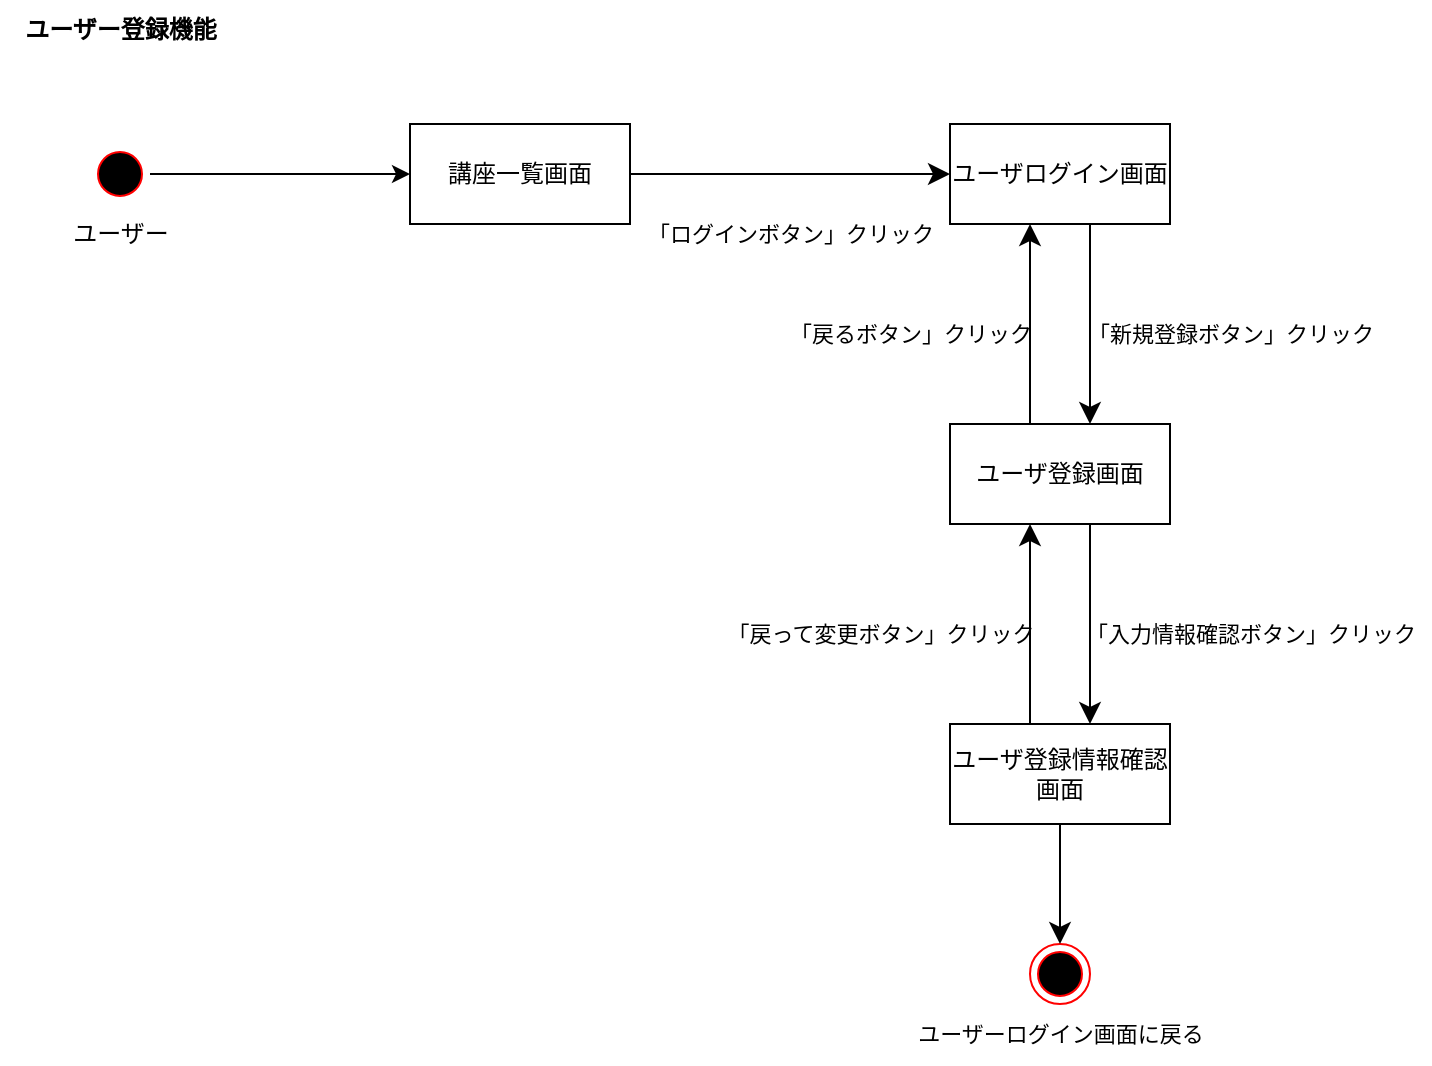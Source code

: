 <mxfile version="21.6.8" type="device">
  <diagram name="페이지-1" id="rm7KRm2pN6IDjV-6zRbD">
    <mxGraphModel dx="1396" dy="1618" grid="1" gridSize="10" guides="1" tooltips="1" connect="1" arrows="1" fold="1" page="0" pageScale="1" pageWidth="827" pageHeight="1169" math="0" shadow="0">
      <root>
        <mxCell id="0" />
        <mxCell id="1" parent="0" />
        <mxCell id="zOx3O6FkK7F3G0d4trwR-1" value="ユーザー登録機能" style="text;html=1;align=center;verticalAlign=middle;resizable=0;points=[];autosize=1;strokeColor=none;fillColor=none;fontSize=12;fontStyle=1" vertex="1" parent="1">
          <mxGeometry x="-225" y="-552" width="120" height="30" as="geometry" />
        </mxCell>
        <mxCell id="zOx3O6FkK7F3G0d4trwR-2" value="" style="ellipse;html=1;shape=endState;fillColor=#000000;strokeColor=#ff0000;fontSize=16;" vertex="1" parent="1">
          <mxGeometry x="290" y="-80" width="30" height="30" as="geometry" />
        </mxCell>
        <mxCell id="zOx3O6FkK7F3G0d4trwR-3" value="" style="ellipse;html=1;shape=startState;fillColor=#000000;strokeColor=#ff0000;fontSize=16;" vertex="1" parent="1">
          <mxGeometry x="-180" y="-480" width="30" height="30" as="geometry" />
        </mxCell>
        <mxCell id="zOx3O6FkK7F3G0d4trwR-4" value="" style="html=1;verticalAlign=bottom;endArrow=classic;strokeColor=#000000;rounded=0;fontSize=12;exitX=1;exitY=0.5;exitDx=0;exitDy=0;endFill=1;strokeWidth=1;" edge="1" source="zOx3O6FkK7F3G0d4trwR-3" parent="1" target="zOx3O6FkK7F3G0d4trwR-5">
          <mxGeometry relative="1" as="geometry">
            <mxPoint x="-175" y="-350" as="targetPoint" />
          </mxGeometry>
        </mxCell>
        <mxCell id="zOx3O6FkK7F3G0d4trwR-5" value="講座一覧画面" style="html=1;whiteSpace=wrap;fontSize=12;" vertex="1" parent="1">
          <mxGeometry x="-20" y="-490" width="110" height="50" as="geometry" />
        </mxCell>
        <mxCell id="zOx3O6FkK7F3G0d4trwR-6" value="ユーザ登録画面" style="html=1;whiteSpace=wrap;fontSize=12;" vertex="1" parent="1">
          <mxGeometry x="250" y="-340" width="110" height="50" as="geometry" />
        </mxCell>
        <mxCell id="zOx3O6FkK7F3G0d4trwR-8" value="ユーザー" style="text;html=1;align=center;verticalAlign=middle;resizable=0;points=[];autosize=1;strokeColor=none;fillColor=none;fontSize=12;" vertex="1" parent="1">
          <mxGeometry x="-200" y="-450" width="70" height="30" as="geometry" />
        </mxCell>
        <mxCell id="zOx3O6FkK7F3G0d4trwR-9" value="ユーザログイン画面" style="html=1;whiteSpace=wrap;fontSize=12;" vertex="1" parent="1">
          <mxGeometry x="250" y="-490" width="110" height="50" as="geometry" />
        </mxCell>
        <mxCell id="zOx3O6FkK7F3G0d4trwR-10" value="" style="endArrow=classic;html=1;rounded=0;fontSize=12;startSize=8;endSize=8;curved=1;exitX=1;exitY=0.5;exitDx=0;exitDy=0;entryX=0;entryY=0.5;entryDx=0;entryDy=0;" edge="1" parent="1" source="zOx3O6FkK7F3G0d4trwR-5" target="zOx3O6FkK7F3G0d4trwR-9">
          <mxGeometry width="50" height="50" relative="1" as="geometry">
            <mxPoint x="180" y="-370" as="sourcePoint" />
            <mxPoint x="230" y="-420" as="targetPoint" />
          </mxGeometry>
        </mxCell>
        <mxCell id="zOx3O6FkK7F3G0d4trwR-11" value="「ログインボタン」クリック" style="text;html=1;align=center;verticalAlign=middle;resizable=0;points=[];autosize=1;strokeColor=none;fillColor=none;fontSize=11;" vertex="1" parent="1">
          <mxGeometry x="90" y="-450" width="160" height="30" as="geometry" />
        </mxCell>
        <mxCell id="zOx3O6FkK7F3G0d4trwR-12" value="" style="endArrow=classic;html=1;rounded=0;fontSize=12;startSize=8;endSize=8;curved=1;entryX=0.25;entryY=1;entryDx=0;entryDy=0;exitX=0.25;exitY=0;exitDx=0;exitDy=0;" edge="1" parent="1">
          <mxGeometry width="50" height="50" relative="1" as="geometry">
            <mxPoint x="290" y="-340" as="sourcePoint" />
            <mxPoint x="290" y="-440" as="targetPoint" />
          </mxGeometry>
        </mxCell>
        <mxCell id="zOx3O6FkK7F3G0d4trwR-13" value="" style="endArrow=classic;html=1;rounded=0;fontSize=12;startSize=8;endSize=8;curved=1;exitX=0.75;exitY=1;exitDx=0;exitDy=0;entryX=0.75;entryY=0;entryDx=0;entryDy=0;" edge="1" parent="1">
          <mxGeometry width="50" height="50" relative="1" as="geometry">
            <mxPoint x="320" y="-440" as="sourcePoint" />
            <mxPoint x="320" y="-340" as="targetPoint" />
          </mxGeometry>
        </mxCell>
        <mxCell id="zOx3O6FkK7F3G0d4trwR-14" value="「戻るボタン」クリック" style="text;html=1;align=center;verticalAlign=middle;resizable=0;points=[];autosize=1;strokeColor=none;fillColor=none;fontSize=11;" vertex="1" parent="1">
          <mxGeometry x="160" y="-400" width="140" height="30" as="geometry" />
        </mxCell>
        <mxCell id="zOx3O6FkK7F3G0d4trwR-15" value="ユーザーログイン画面に戻る" style="text;html=1;align=center;verticalAlign=middle;resizable=0;points=[];autosize=1;strokeColor=none;fillColor=none;fontSize=11;" vertex="1" parent="1">
          <mxGeometry x="220" y="-50" width="170" height="30" as="geometry" />
        </mxCell>
        <mxCell id="zOx3O6FkK7F3G0d4trwR-16" value="「新規登録ボタン」クリック" style="text;html=1;align=center;verticalAlign=middle;resizable=0;points=[];autosize=1;strokeColor=none;fillColor=none;fontSize=11;" vertex="1" parent="1">
          <mxGeometry x="310" y="-400" width="160" height="30" as="geometry" />
        </mxCell>
        <mxCell id="zOx3O6FkK7F3G0d4trwR-17" value="ユーザ登録情報確認画面" style="html=1;whiteSpace=wrap;fontSize=12;" vertex="1" parent="1">
          <mxGeometry x="250" y="-190" width="110" height="50" as="geometry" />
        </mxCell>
        <mxCell id="zOx3O6FkK7F3G0d4trwR-19" value="" style="endArrow=classic;html=1;rounded=0;fontSize=12;startSize=8;endSize=8;curved=1;entryX=0.25;entryY=1;entryDx=0;entryDy=0;exitX=0.25;exitY=0;exitDx=0;exitDy=0;" edge="1" parent="1">
          <mxGeometry width="50" height="50" relative="1" as="geometry">
            <mxPoint x="290" y="-190" as="sourcePoint" />
            <mxPoint x="290" y="-290" as="targetPoint" />
          </mxGeometry>
        </mxCell>
        <mxCell id="zOx3O6FkK7F3G0d4trwR-20" value="" style="endArrow=classic;html=1;rounded=0;fontSize=12;startSize=8;endSize=8;curved=1;exitX=0.75;exitY=1;exitDx=0;exitDy=0;entryX=0.75;entryY=0;entryDx=0;entryDy=0;" edge="1" parent="1">
          <mxGeometry width="50" height="50" relative="1" as="geometry">
            <mxPoint x="320" y="-290" as="sourcePoint" />
            <mxPoint x="320" y="-190" as="targetPoint" />
          </mxGeometry>
        </mxCell>
        <mxCell id="zOx3O6FkK7F3G0d4trwR-21" value="「戻って変更ボタン」クリック" style="text;html=1;align=center;verticalAlign=middle;resizable=0;points=[];autosize=1;strokeColor=none;fillColor=none;fontSize=11;" vertex="1" parent="1">
          <mxGeometry x="130" y="-250" width="170" height="30" as="geometry" />
        </mxCell>
        <mxCell id="zOx3O6FkK7F3G0d4trwR-23" value="「入力情報確認ボタン」クリック" style="text;html=1;align=center;verticalAlign=middle;resizable=0;points=[];autosize=1;strokeColor=none;fillColor=none;fontSize=11;" vertex="1" parent="1">
          <mxGeometry x="310" y="-250" width="180" height="30" as="geometry" />
        </mxCell>
        <mxCell id="zOx3O6FkK7F3G0d4trwR-24" value="" style="endArrow=classic;html=1;rounded=0;fontSize=12;startSize=8;endSize=8;curved=1;exitX=0.5;exitY=1;exitDx=0;exitDy=0;entryX=0.5;entryY=0;entryDx=0;entryDy=0;" edge="1" parent="1" source="zOx3O6FkK7F3G0d4trwR-17" target="zOx3O6FkK7F3G0d4trwR-2">
          <mxGeometry width="50" height="50" relative="1" as="geometry">
            <mxPoint x="180" y="-170" as="sourcePoint" />
            <mxPoint x="230" y="-220" as="targetPoint" />
          </mxGeometry>
        </mxCell>
      </root>
    </mxGraphModel>
  </diagram>
</mxfile>
